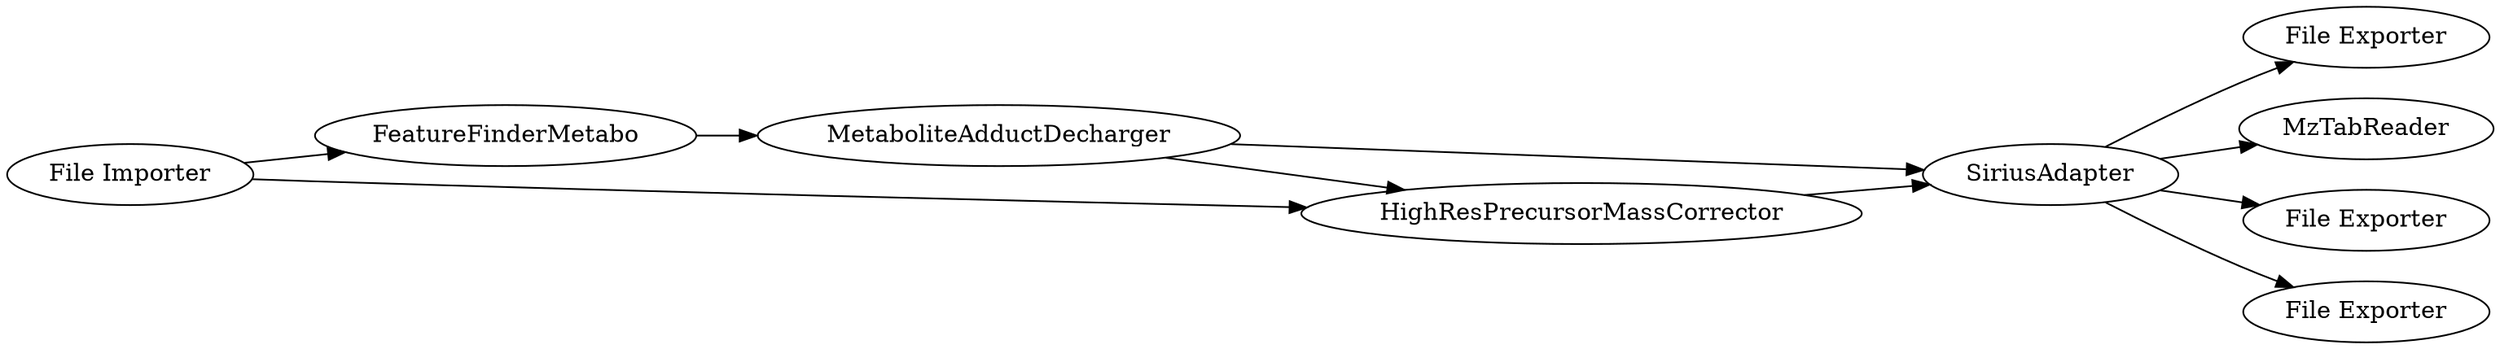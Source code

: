 digraph {
	263 -> 2
	10 -> 264
	11 -> 10
	10 -> 14
	10 -> 265
	10 -> 266
	263 -> 257
	11 -> 257
	257 -> 10
	2 -> 11
	264 [label="File Exporter"]
	265 [label="File Exporter"]
	14 [label=MzTabReader]
	263 [label="File Importer"]
	11 [label=MetaboliteAdductDecharger]
	266 [label="File Exporter"]
	257 [label=HighResPrecursorMassCorrector]
	2 [label=FeatureFinderMetabo]
	10 [label=SiriusAdapter]
	rankdir=LR
}

